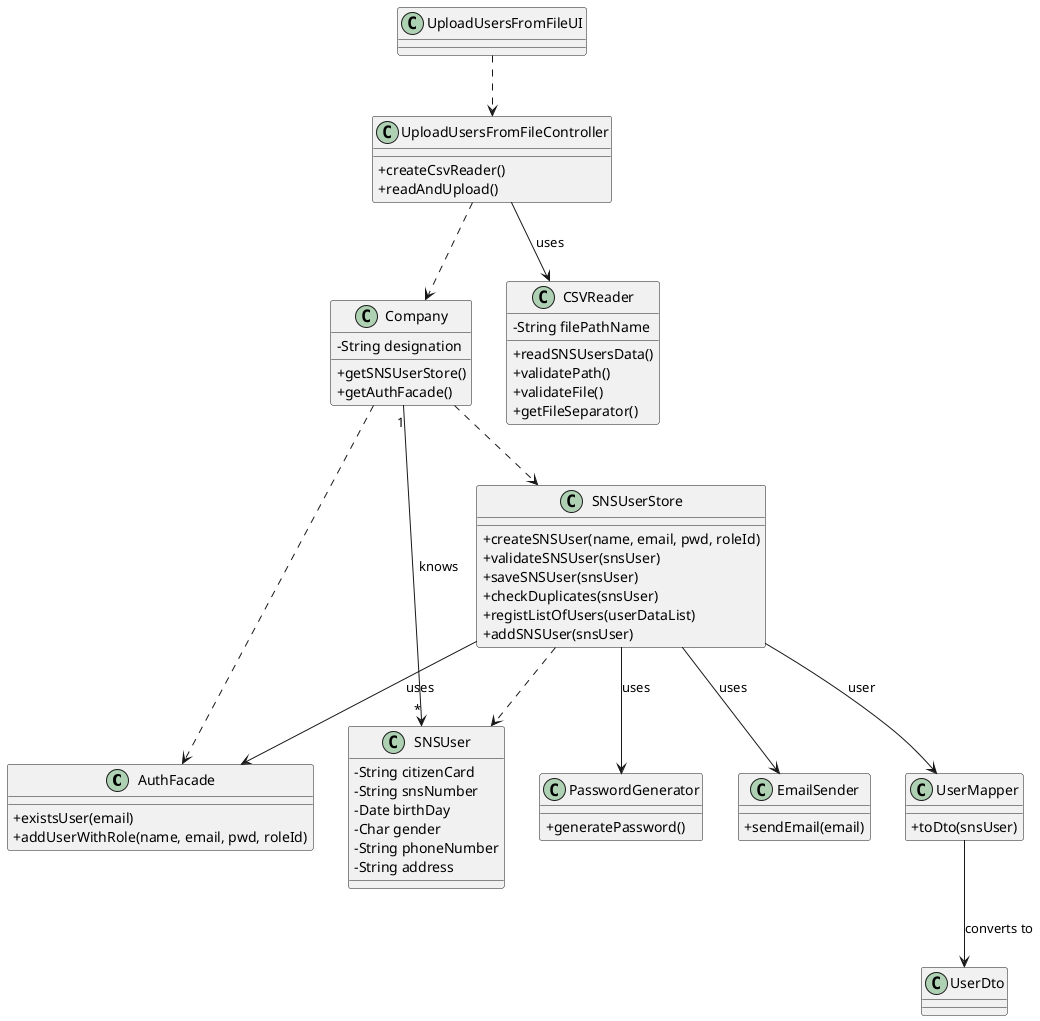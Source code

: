 @startuml
skinparam classAttributeIconSize 0

class AuthFacade {
  + existsUser(email)
  + addUserWithRole(name, email, pwd, roleId)
}

class Company {
  - String designation
  + getSNSUserStore()
  + getAuthFacade()
}

class UploadUsersFromFileController {
  + createCsvReader()
  + readAndUpload()
}

class UploadUsersFromFileUI { }

class SNSUser {
  - String citizenCard
  - String snsNumber
  - Date birthDay
  - Char gender
  - String phoneNumber
  - String address
}

class SNSUserStore {
  + createSNSUser(name, email, pwd, roleId)
  + validateSNSUser(snsUser)
  + saveSNSUser(snsUser)
  + checkDuplicates(snsUser)
  + registListOfUsers(userDataList)
  + addSNSUser(snsUser)
}

class PasswordGenerator {
  + generatePassword()
}

class EmailSender {
  + sendEmail(email)
}

class CSVReader {
  - String filePathName

  + readSNSUsersData()
  + validatePath()
  + validateFile()
  + getFileSeparator()
}

class UserMapper{
  + toDto(snsUser)
}

class UserDto{
}

Company ..> SNSUserStore
Company ..> AuthFacade
Company "1" --> "*" SNSUser : knows
UploadUsersFromFileController ..> Company
UploadUsersFromFileUI ..> UploadUsersFromFileController
UploadUsersFromFileController --> CSVReader : uses
SNSUserStore --> AuthFacade : uses
SNSUserStore --> PasswordGenerator : uses
SNSUserStore --> EmailSender : uses
SNSUserStore ..> SNSUser
SNSUserStore --> UserMapper : user
UserMapper --> UserDto : converts to


@enduml